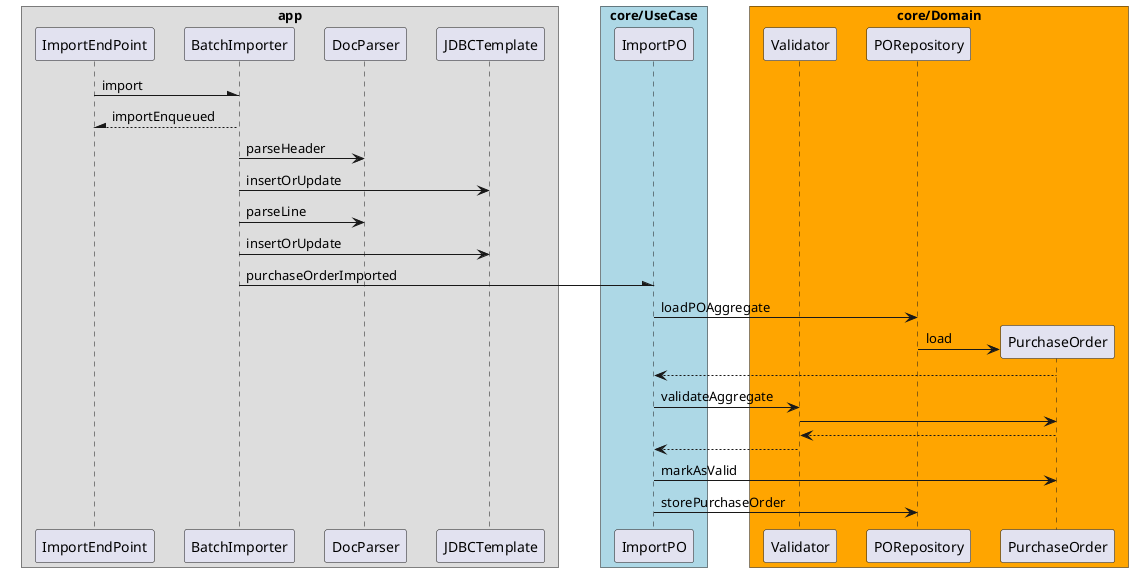 @startuml
skinparam ParticipantPadding 10
skinparam BoxPadding 20
box "app"
  participant ImportEndPoint
  participant BatchImporter
  participant DocParser
  participant JDBCTemplate
end box
box "core/UseCase" #LightBlue
  participant ImportPO
end box
box "core/Domain" #Orange
  participant Validator
  participant PORepository
  participant PurchaseOrder
end box

ImportEndPoint -\ BatchImporter: import
BatchImporter --\ ImportEndPoint: importEnqueued
BatchImporter -> DocParser: parseHeader
BatchImporter -> JDBCTemplate: insertOrUpdate
BatchImporter -> DocParser: parseLine
BatchImporter -> JDBCTemplate: insertOrUpdate
BatchImporter -\ ImportPO: purchaseOrderImported
ImportPO -> PORepository: loadPOAggregate
PORepository -> PurchaseOrder ** : load
PurchaseOrder --> ImportPO
ImportPO -> Validator: validateAggregate
Validator -> PurchaseOrder
PurchaseOrder --> Validator
Validator --> ImportPO
ImportPO -> PurchaseOrder: markAsValid
ImportPO -> PORepository: storePurchaseOrder
@enduml

